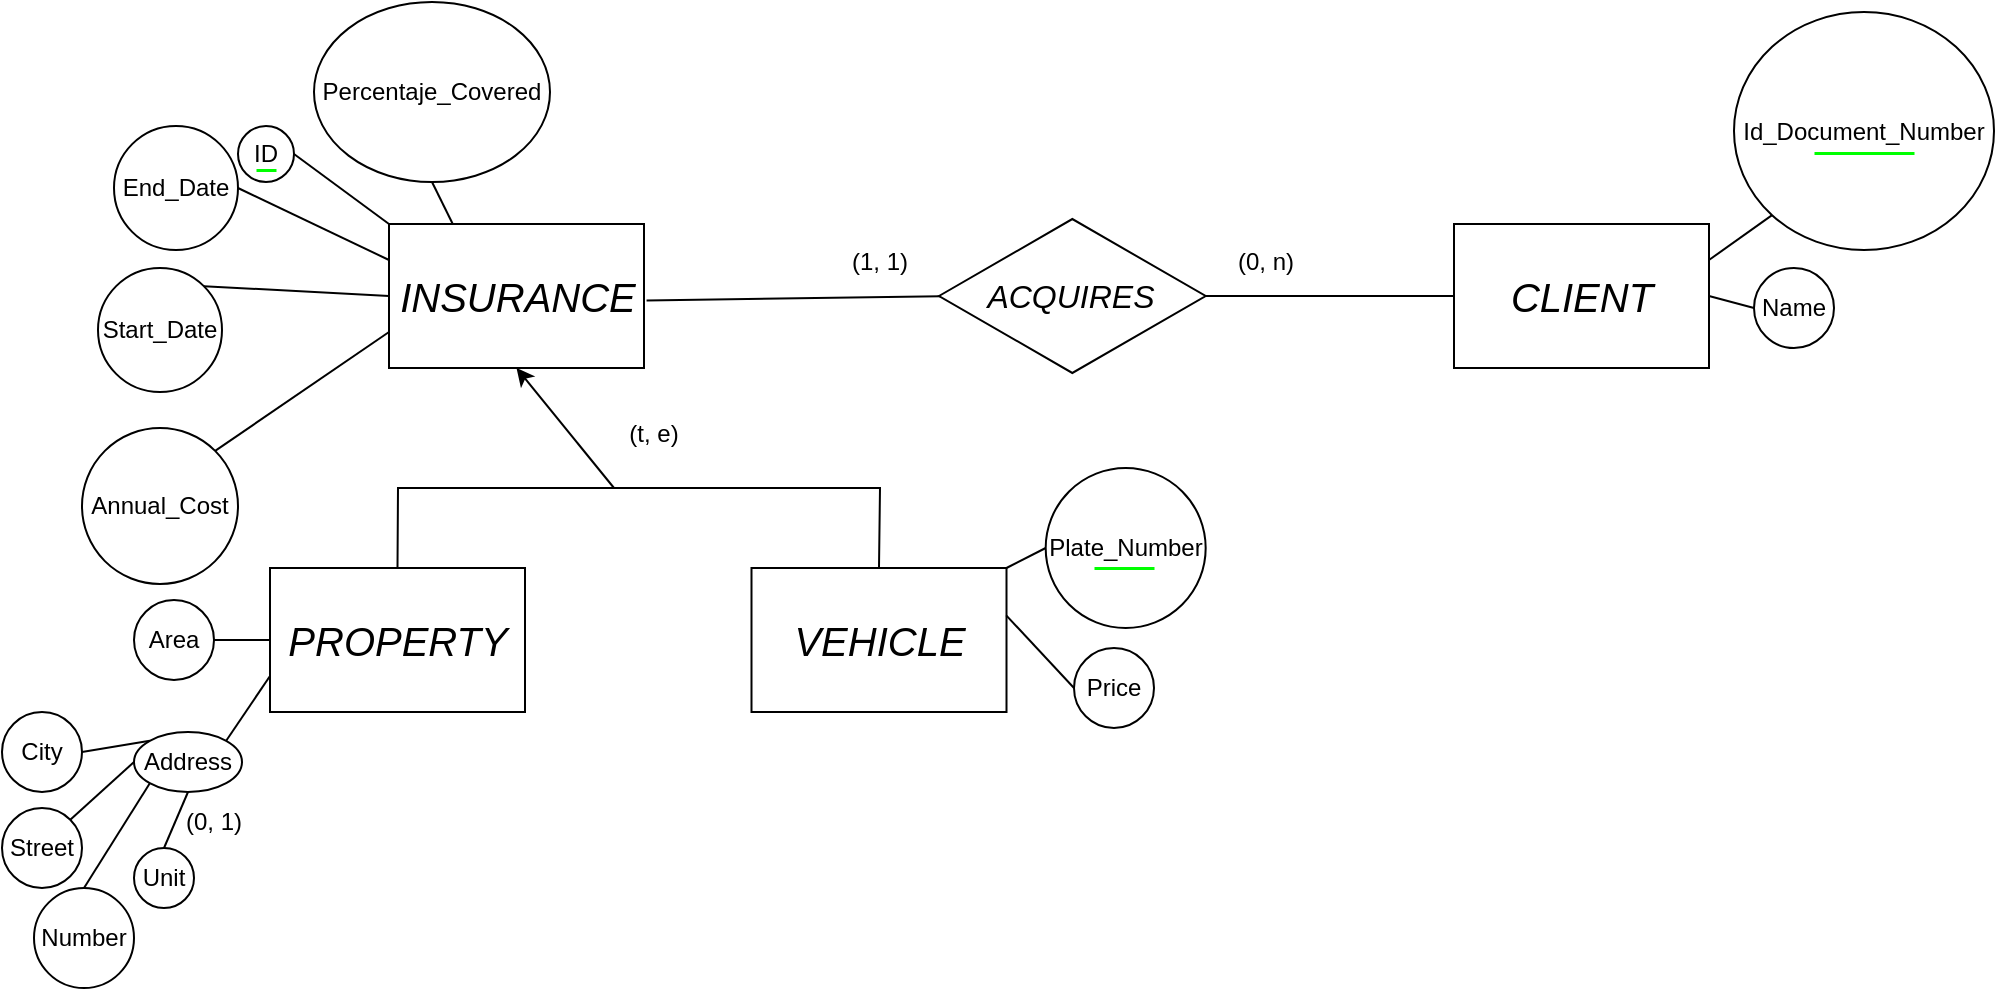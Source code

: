 <mxfile version="24.7.8">
  <diagram name="Página-1" id="oE5SToJG6d0fqBrR_LVp">
    <mxGraphModel dx="1257" dy="781" grid="1" gridSize="10" guides="1" tooltips="1" connect="1" arrows="1" fold="1" page="1" pageScale="1" pageWidth="1169" pageHeight="827" math="0" shadow="0">
      <root>
        <mxCell id="0" />
        <mxCell id="1" parent="0" />
        <mxCell id="DN17GnSG9GedcZI6rVrl-13" value="Id_Document_Number" style="ellipse;whiteSpace=wrap;html=1;fillColor=none;" vertex="1" parent="1">
          <mxGeometry x="930" y="202" width="130" height="119" as="geometry" />
        </mxCell>
        <mxCell id="SnB1N_KesckS_-LBV5Pf-40" value="&lt;span style=&quot;font-size: 20px;&quot;&gt;&lt;i&gt;INSURANCE&lt;/i&gt;&lt;/span&gt;" style="rounded=0;whiteSpace=wrap;html=1;fillColor=none;align=center;" parent="1" vertex="1">
          <mxGeometry x="257.5" y="308" width="127.5" height="72" as="geometry" />
        </mxCell>
        <mxCell id="SnB1N_KesckS_-LBV5Pf-41" value="&lt;i&gt;&lt;font style=&quot;font-size: 16px;&quot;&gt;ACQUIRES&lt;/font&gt;&lt;/i&gt;" style="html=1;whiteSpace=wrap;aspect=fixed;shape=isoRectangle;fillColor=none;" parent="1" vertex="1">
          <mxGeometry x="532.5" y="304" width="133.34" height="80" as="geometry" />
        </mxCell>
        <mxCell id="SnB1N_KesckS_-LBV5Pf-52" value="(1, 1)" style="text;html=1;align=center;verticalAlign=middle;whiteSpace=wrap;rounded=0;" parent="1" vertex="1">
          <mxGeometry x="472.5" y="312" width="60" height="30" as="geometry" />
        </mxCell>
        <mxCell id="SnB1N_KesckS_-LBV5Pf-53" value="(0, n)" style="text;html=1;align=center;verticalAlign=middle;whiteSpace=wrap;rounded=0;" parent="1" vertex="1">
          <mxGeometry x="665.84" y="312" width="60" height="30" as="geometry" />
        </mxCell>
        <mxCell id="SnB1N_KesckS_-LBV5Pf-55" value="" style="endArrow=none;html=1;rounded=0;strokeWidth=1.5;strokeColor=#00ff00;" parent="1" edge="1">
          <mxGeometry width="50" height="50" relative="1" as="geometry">
            <mxPoint x="970" y="272.5" as="sourcePoint" />
            <mxPoint x="1020" y="272.5" as="targetPoint" />
          </mxGeometry>
        </mxCell>
        <mxCell id="SnB1N_KesckS_-LBV5Pf-58" style="edgeStyle=orthogonalEdgeStyle;rounded=0;orthogonalLoop=1;jettySize=auto;html=1;exitX=0.5;exitY=1;exitDx=0;exitDy=0;" parent="1" edge="1">
          <mxGeometry relative="1" as="geometry">
            <mxPoint x="300.0" y="330" as="sourcePoint" />
            <mxPoint x="300.0" y="330" as="targetPoint" />
          </mxGeometry>
        </mxCell>
        <mxCell id="SnB1N_KesckS_-LBV5Pf-65" value="" style="endArrow=none;html=1;rounded=0;strokeWidth=1.5;strokeColor=#00ff00;jumpSize=6;endSize=6;" parent="1" edge="1">
          <mxGeometry width="50" height="50" relative="1" as="geometry">
            <mxPoint x="191" y="281" as="sourcePoint" />
            <mxPoint x="201" y="281" as="targetPoint" />
          </mxGeometry>
        </mxCell>
        <mxCell id="SnB1N_KesckS_-LBV5Pf-54" value="Percentaje_Covered" style="ellipse;whiteSpace=wrap;html=1;fillColor=none;" parent="1" vertex="1">
          <mxGeometry x="220" y="197" width="118" height="90" as="geometry" />
        </mxCell>
        <mxCell id="DN17GnSG9GedcZI6rVrl-2" value="&lt;span style=&quot;font-size: 20px;&quot;&gt;&lt;i&gt;CLIENT&lt;/i&gt;&lt;/span&gt;" style="rounded=0;whiteSpace=wrap;html=1;fillColor=none;align=center;" vertex="1" parent="1">
          <mxGeometry x="790" y="308" width="127.5" height="72" as="geometry" />
        </mxCell>
        <mxCell id="DN17GnSG9GedcZI6rVrl-3" value="" style="endArrow=none;html=1;rounded=0;exitX=1.01;exitY=0.532;exitDx=0;exitDy=0;exitPerimeter=0;entryX=0.007;entryY=0.501;entryDx=0;entryDy=0;entryPerimeter=0;" edge="1" parent="1" source="SnB1N_KesckS_-LBV5Pf-40" target="SnB1N_KesckS_-LBV5Pf-41">
          <mxGeometry width="50" height="50" relative="1" as="geometry">
            <mxPoint x="440" y="369" as="sourcePoint" />
            <mxPoint x="530" y="344" as="targetPoint" />
          </mxGeometry>
        </mxCell>
        <mxCell id="DN17GnSG9GedcZI6rVrl-5" value="" style="endArrow=none;html=1;rounded=0;exitX=0.999;exitY=0.5;exitDx=0;exitDy=0;exitPerimeter=0;entryX=0;entryY=0.5;entryDx=0;entryDy=0;" edge="1" parent="1" source="SnB1N_KesckS_-LBV5Pf-41" target="DN17GnSG9GedcZI6rVrl-2">
          <mxGeometry width="50" height="50" relative="1" as="geometry">
            <mxPoint x="665.843" y="345.36" as="sourcePoint" />
            <mxPoint x="826.87" y="354" as="targetPoint" />
          </mxGeometry>
        </mxCell>
        <mxCell id="DN17GnSG9GedcZI6rVrl-12" value="Name" style="ellipse;whiteSpace=wrap;html=1;aspect=fixed;fillColor=none;" vertex="1" parent="1">
          <mxGeometry x="940" y="330" width="40" height="40" as="geometry" />
        </mxCell>
        <mxCell id="DN17GnSG9GedcZI6rVrl-14" value="ID" style="ellipse;whiteSpace=wrap;html=1;aspect=fixed;fillColor=none;" vertex="1" parent="1">
          <mxGeometry x="182" y="259" width="28" height="28" as="geometry" />
        </mxCell>
        <mxCell id="DN17GnSG9GedcZI6rVrl-15" value="End_Date" style="ellipse;whiteSpace=wrap;html=1;aspect=fixed;fillColor=none;" vertex="1" parent="1">
          <mxGeometry x="120" y="259" width="62" height="62" as="geometry" />
        </mxCell>
        <mxCell id="DN17GnSG9GedcZI6rVrl-16" value="Start_Date" style="ellipse;whiteSpace=wrap;html=1;aspect=fixed;fillColor=none;" vertex="1" parent="1">
          <mxGeometry x="112" y="330" width="62" height="62" as="geometry" />
        </mxCell>
        <mxCell id="DN17GnSG9GedcZI6rVrl-17" value="Annual_Cost" style="ellipse;whiteSpace=wrap;html=1;aspect=fixed;fillColor=none;" vertex="1" parent="1">
          <mxGeometry x="104" y="410" width="78" height="78" as="geometry" />
        </mxCell>
        <mxCell id="DN17GnSG9GedcZI6rVrl-18" value="" style="endArrow=none;html=1;rounded=0;entryX=0;entryY=1;entryDx=0;entryDy=0;exitX=1;exitY=0.25;exitDx=0;exitDy=0;" edge="1" parent="1" source="DN17GnSG9GedcZI6rVrl-2" target="DN17GnSG9GedcZI6rVrl-13">
          <mxGeometry width="50" height="50" relative="1" as="geometry">
            <mxPoint x="630" y="412" as="sourcePoint" />
            <mxPoint x="680" y="362" as="targetPoint" />
          </mxGeometry>
        </mxCell>
        <mxCell id="DN17GnSG9GedcZI6rVrl-19" value="" style="endArrow=none;html=1;rounded=0;entryX=0;entryY=0.5;entryDx=0;entryDy=0;exitX=1;exitY=0.5;exitDx=0;exitDy=0;" edge="1" parent="1" source="DN17GnSG9GedcZI6rVrl-2" target="DN17GnSG9GedcZI6rVrl-12">
          <mxGeometry width="50" height="50" relative="1" as="geometry">
            <mxPoint x="928" y="318" as="sourcePoint" />
            <mxPoint x="955" y="291" as="targetPoint" />
          </mxGeometry>
        </mxCell>
        <mxCell id="DN17GnSG9GedcZI6rVrl-20" value="" style="endArrow=none;html=1;rounded=0;exitX=0.5;exitY=1;exitDx=0;exitDy=0;entryX=0.25;entryY=0;entryDx=0;entryDy=0;" edge="1" parent="1" source="SnB1N_KesckS_-LBV5Pf-54" target="SnB1N_KesckS_-LBV5Pf-40">
          <mxGeometry width="50" height="50" relative="1" as="geometry">
            <mxPoint x="247.5" y="249" as="sourcePoint" />
            <mxPoint x="260" y="300" as="targetPoint" />
          </mxGeometry>
        </mxCell>
        <mxCell id="DN17GnSG9GedcZI6rVrl-21" value="" style="endArrow=none;html=1;rounded=0;entryX=0;entryY=0;entryDx=0;entryDy=0;exitX=1;exitY=0.5;exitDx=0;exitDy=0;" edge="1" parent="1" source="DN17GnSG9GedcZI6rVrl-14" target="SnB1N_KesckS_-LBV5Pf-40">
          <mxGeometry width="50" height="50" relative="1" as="geometry">
            <mxPoint x="239" y="301" as="sourcePoint" />
            <mxPoint x="268" y="318" as="targetPoint" />
          </mxGeometry>
        </mxCell>
        <mxCell id="DN17GnSG9GedcZI6rVrl-22" value="" style="endArrow=none;html=1;rounded=0;entryX=0;entryY=0.25;entryDx=0;entryDy=0;exitX=1;exitY=0.5;exitDx=0;exitDy=0;" edge="1" parent="1" source="DN17GnSG9GedcZI6rVrl-15" target="SnB1N_KesckS_-LBV5Pf-40">
          <mxGeometry width="50" height="50" relative="1" as="geometry">
            <mxPoint x="220" y="370" as="sourcePoint" />
            <mxPoint x="267" y="336" as="targetPoint" />
          </mxGeometry>
        </mxCell>
        <mxCell id="DN17GnSG9GedcZI6rVrl-23" value="" style="endArrow=none;html=1;rounded=0;entryX=0;entryY=0.5;entryDx=0;entryDy=0;exitX=1;exitY=0;exitDx=0;exitDy=0;" edge="1" parent="1" source="DN17GnSG9GedcZI6rVrl-16" target="SnB1N_KesckS_-LBV5Pf-40">
          <mxGeometry width="50" height="50" relative="1" as="geometry">
            <mxPoint x="232" y="383" as="sourcePoint" />
            <mxPoint x="267" y="354" as="targetPoint" />
          </mxGeometry>
        </mxCell>
        <mxCell id="DN17GnSG9GedcZI6rVrl-24" value="" style="endArrow=none;html=1;rounded=0;entryX=0;entryY=0.75;entryDx=0;entryDy=0;exitX=1;exitY=0;exitDx=0;exitDy=0;" edge="1" parent="1" source="DN17GnSG9GedcZI6rVrl-17" target="SnB1N_KesckS_-LBV5Pf-40">
          <mxGeometry width="50" height="50" relative="1" as="geometry">
            <mxPoint x="223" y="441" as="sourcePoint" />
            <mxPoint x="267" y="377" as="targetPoint" />
            <Array as="points" />
          </mxGeometry>
        </mxCell>
        <mxCell id="DN17GnSG9GedcZI6rVrl-30" value="&lt;span style=&quot;font-size: 20px;&quot;&gt;&lt;i&gt;PROPERTY&lt;/i&gt;&lt;/span&gt;" style="rounded=0;whiteSpace=wrap;html=1;fillColor=none;align=center;" vertex="1" parent="1">
          <mxGeometry x="198" y="480" width="127.5" height="72" as="geometry" />
        </mxCell>
        <mxCell id="DN17GnSG9GedcZI6rVrl-31" value="&lt;span style=&quot;font-size: 20px;&quot;&gt;&lt;i&gt;VEHICLE&lt;/i&gt;&lt;/span&gt;" style="rounded=0;whiteSpace=wrap;html=1;fillColor=none;align=center;" vertex="1" parent="1">
          <mxGeometry x="438.75" y="480" width="127.5" height="72" as="geometry" />
        </mxCell>
        <mxCell id="DN17GnSG9GedcZI6rVrl-32" value="" style="endArrow=none;html=1;rounded=0;exitX=0.5;exitY=0;exitDx=0;exitDy=0;entryX=0.5;entryY=0;entryDx=0;entryDy=0;" edge="1" parent="1" source="DN17GnSG9GedcZI6rVrl-30" target="DN17GnSG9GedcZI6rVrl-31">
          <mxGeometry width="50" height="50" relative="1" as="geometry">
            <mxPoint x="181" y="431" as="sourcePoint" />
            <mxPoint x="520" y="440" as="targetPoint" />
            <Array as="points">
              <mxPoint x="262" y="440" />
              <mxPoint x="503" y="440" />
            </Array>
          </mxGeometry>
        </mxCell>
        <mxCell id="DN17GnSG9GedcZI6rVrl-33" value="" style="endArrow=classic;html=1;rounded=0;entryX=0.5;entryY=1;entryDx=0;entryDy=0;" edge="1" parent="1" target="SnB1N_KesckS_-LBV5Pf-40">
          <mxGeometry width="50" height="50" relative="1" as="geometry">
            <mxPoint x="370" y="440" as="sourcePoint" />
            <mxPoint x="410" y="430" as="targetPoint" />
          </mxGeometry>
        </mxCell>
        <mxCell id="DN17GnSG9GedcZI6rVrl-35" value="Price" style="ellipse;whiteSpace=wrap;html=1;aspect=fixed;fillColor=none;" vertex="1" parent="1">
          <mxGeometry x="600" y="520" width="40" height="40" as="geometry" />
        </mxCell>
        <mxCell id="DN17GnSG9GedcZI6rVrl-36" value="Plate_Number" style="ellipse;whiteSpace=wrap;html=1;aspect=fixed;fillColor=none;" vertex="1" parent="1">
          <mxGeometry x="585.84" y="430" width="80" height="80" as="geometry" />
        </mxCell>
        <mxCell id="DN17GnSG9GedcZI6rVrl-38" value="" style="endArrow=none;html=1;rounded=0;exitX=1;exitY=0;exitDx=0;exitDy=0;entryX=0;entryY=0.5;entryDx=0;entryDy=0;" edge="1" parent="1" source="DN17GnSG9GedcZI6rVrl-31" target="DN17GnSG9GedcZI6rVrl-36">
          <mxGeometry width="50" height="50" relative="1" as="geometry">
            <mxPoint x="500" y="490" as="sourcePoint" />
            <mxPoint x="550" y="440" as="targetPoint" />
          </mxGeometry>
        </mxCell>
        <mxCell id="DN17GnSG9GedcZI6rVrl-39" value="" style="endArrow=none;html=1;rounded=0;exitX=0.999;exitY=0.329;exitDx=0;exitDy=0;entryX=0;entryY=0.5;entryDx=0;entryDy=0;exitPerimeter=0;" edge="1" parent="1" source="DN17GnSG9GedcZI6rVrl-31" target="DN17GnSG9GedcZI6rVrl-35">
          <mxGeometry width="50" height="50" relative="1" as="geometry">
            <mxPoint x="576" y="490" as="sourcePoint" />
            <mxPoint x="590" y="470" as="targetPoint" />
          </mxGeometry>
        </mxCell>
        <mxCell id="DN17GnSG9GedcZI6rVrl-40" value="" style="endArrow=none;html=1;rounded=0;strokeWidth=1.5;strokeColor=#00ff00;" edge="1" parent="1">
          <mxGeometry width="50" height="50" relative="1" as="geometry">
            <mxPoint x="610" y="480.0" as="sourcePoint" />
            <mxPoint x="640" y="480" as="targetPoint" />
          </mxGeometry>
        </mxCell>
        <mxCell id="DN17GnSG9GedcZI6rVrl-41" value="Area" style="ellipse;whiteSpace=wrap;html=1;aspect=fixed;fillColor=none;" vertex="1" parent="1">
          <mxGeometry x="130" y="496" width="40" height="40" as="geometry" />
        </mxCell>
        <mxCell id="DN17GnSG9GedcZI6rVrl-42" value="Address" style="ellipse;whiteSpace=wrap;html=1;fillColor=none;" vertex="1" parent="1">
          <mxGeometry x="130" y="562" width="54" height="30" as="geometry" />
        </mxCell>
        <mxCell id="DN17GnSG9GedcZI6rVrl-43" value="City" style="ellipse;whiteSpace=wrap;html=1;aspect=fixed;fillColor=none;" vertex="1" parent="1">
          <mxGeometry x="64" y="552" width="40" height="40" as="geometry" />
        </mxCell>
        <mxCell id="DN17GnSG9GedcZI6rVrl-44" value="Street" style="ellipse;whiteSpace=wrap;html=1;aspect=fixed;fillColor=none;" vertex="1" parent="1">
          <mxGeometry x="64" y="600" width="40" height="40" as="geometry" />
        </mxCell>
        <mxCell id="DN17GnSG9GedcZI6rVrl-45" value="Number" style="ellipse;whiteSpace=wrap;html=1;aspect=fixed;fillColor=none;" vertex="1" parent="1">
          <mxGeometry x="80" y="640" width="50" height="50" as="geometry" />
        </mxCell>
        <mxCell id="DN17GnSG9GedcZI6rVrl-46" value="Unit" style="ellipse;whiteSpace=wrap;html=1;aspect=fixed;fillColor=none;" vertex="1" parent="1">
          <mxGeometry x="130" y="620" width="30" height="30" as="geometry" />
        </mxCell>
        <mxCell id="DN17GnSG9GedcZI6rVrl-47" value="" style="endArrow=none;html=1;rounded=0;exitX=1;exitY=0.5;exitDx=0;exitDy=0;entryX=0;entryY=0.5;entryDx=0;entryDy=0;" edge="1" parent="1" source="DN17GnSG9GedcZI6rVrl-41" target="DN17GnSG9GedcZI6rVrl-30">
          <mxGeometry width="50" height="50" relative="1" as="geometry">
            <mxPoint x="180" y="600" as="sourcePoint" />
            <mxPoint x="230" y="550" as="targetPoint" />
          </mxGeometry>
        </mxCell>
        <mxCell id="DN17GnSG9GedcZI6rVrl-48" value="" style="endArrow=none;html=1;rounded=0;exitX=1;exitY=0;exitDx=0;exitDy=0;entryX=0;entryY=0.75;entryDx=0;entryDy=0;" edge="1" parent="1" source="DN17GnSG9GedcZI6rVrl-42" target="DN17GnSG9GedcZI6rVrl-30">
          <mxGeometry width="50" height="50" relative="1" as="geometry">
            <mxPoint x="180" y="526" as="sourcePoint" />
            <mxPoint x="208" y="526" as="targetPoint" />
          </mxGeometry>
        </mxCell>
        <mxCell id="DN17GnSG9GedcZI6rVrl-49" value="" style="endArrow=none;html=1;rounded=0;exitX=1;exitY=0.5;exitDx=0;exitDy=0;entryX=0;entryY=0;entryDx=0;entryDy=0;" edge="1" parent="1" source="DN17GnSG9GedcZI6rVrl-43" target="DN17GnSG9GedcZI6rVrl-42">
          <mxGeometry width="50" height="50" relative="1" as="geometry">
            <mxPoint x="160" y="580" as="sourcePoint" />
            <mxPoint x="132" y="578" as="targetPoint" />
          </mxGeometry>
        </mxCell>
        <mxCell id="DN17GnSG9GedcZI6rVrl-51" value="" style="endArrow=none;html=1;rounded=0;exitX=1;exitY=0;exitDx=0;exitDy=0;entryX=0;entryY=0.5;entryDx=0;entryDy=0;" edge="1" parent="1" source="DN17GnSG9GedcZI6rVrl-44" target="DN17GnSG9GedcZI6rVrl-42">
          <mxGeometry width="50" height="50" relative="1" as="geometry">
            <mxPoint x="114" y="582" as="sourcePoint" />
            <mxPoint x="141" y="584" as="targetPoint" />
          </mxGeometry>
        </mxCell>
        <mxCell id="DN17GnSG9GedcZI6rVrl-52" value="" style="endArrow=none;html=1;rounded=0;exitX=0.5;exitY=0;exitDx=0;exitDy=0;entryX=0;entryY=1;entryDx=0;entryDy=0;" edge="1" parent="1" source="DN17GnSG9GedcZI6rVrl-45" target="DN17GnSG9GedcZI6rVrl-42">
          <mxGeometry width="50" height="50" relative="1" as="geometry">
            <mxPoint x="108" y="616" as="sourcePoint" />
            <mxPoint x="130" y="600" as="targetPoint" />
          </mxGeometry>
        </mxCell>
        <mxCell id="DN17GnSG9GedcZI6rVrl-53" value="" style="endArrow=none;html=1;rounded=0;exitX=0.5;exitY=0;exitDx=0;exitDy=0;entryX=0.5;entryY=1;entryDx=0;entryDy=0;" edge="1" parent="1" source="DN17GnSG9GedcZI6rVrl-46" target="DN17GnSG9GedcZI6rVrl-42">
          <mxGeometry width="50" height="50" relative="1" as="geometry">
            <mxPoint x="115" y="650" as="sourcePoint" />
            <mxPoint x="141" y="606" as="targetPoint" />
          </mxGeometry>
        </mxCell>
        <mxCell id="DN17GnSG9GedcZI6rVrl-55" value="(0, 1)" style="text;html=1;align=center;verticalAlign=middle;whiteSpace=wrap;rounded=0;" vertex="1" parent="1">
          <mxGeometry x="140" y="592" width="60" height="30" as="geometry" />
        </mxCell>
        <mxCell id="DN17GnSG9GedcZI6rVrl-56" value="(t, e)" style="text;html=1;align=center;verticalAlign=middle;whiteSpace=wrap;rounded=0;" vertex="1" parent="1">
          <mxGeometry x="360" y="398" width="60" height="30" as="geometry" />
        </mxCell>
      </root>
    </mxGraphModel>
  </diagram>
</mxfile>
